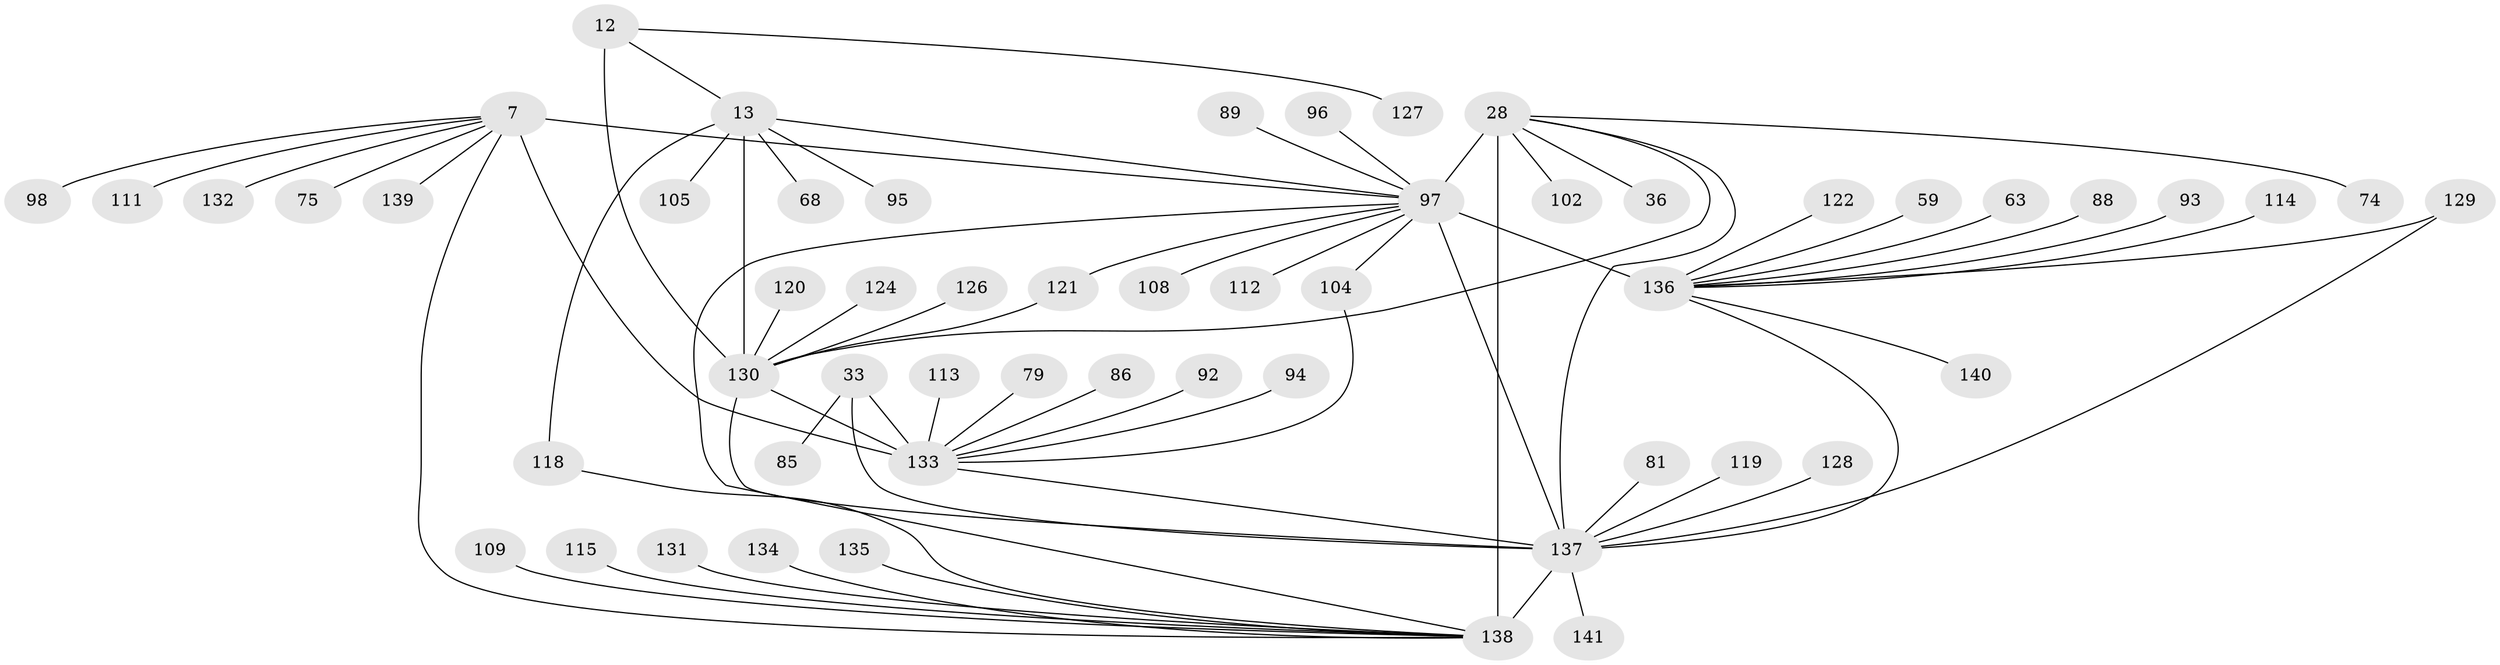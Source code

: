 // original degree distribution, {8: 0.05673758865248227, 10: 0.02127659574468085, 9: 0.05673758865248227, 11: 0.014184397163120567, 12: 0.02127659574468085, 7: 0.03546099290780142, 6: 0.0070921985815602835, 13: 0.028368794326241134, 15: 0.0070921985815602835, 1: 0.5815602836879432, 2: 0.1347517730496454, 3: 0.028368794326241134, 4: 0.0070921985815602835}
// Generated by graph-tools (version 1.1) at 2025/58/03/04/25 21:58:47]
// undirected, 56 vertices, 70 edges
graph export_dot {
graph [start="1"]
  node [color=gray90,style=filled];
  7 [super="+3+4"];
  12 [super="+9"];
  13 [super="+11"];
  28 [super="+27+23"];
  33 [super="+32"];
  36;
  59;
  63;
  68;
  74;
  75;
  79 [super="+47"];
  81;
  85;
  86;
  88;
  89;
  92;
  93;
  94;
  95;
  96;
  97 [super="+61+20+40+65+57+60+70+76+82"];
  98;
  102 [super="+45"];
  104 [super="+50+77"];
  105;
  108;
  109;
  111 [super="+41"];
  112;
  113;
  114;
  115;
  118 [super="+107"];
  119;
  120;
  121;
  122;
  124 [super="+49"];
  126;
  127 [super="+72"];
  128;
  129 [super="+110+83"];
  130 [super="+14+44+67+99+103+117+123"];
  131;
  132;
  133 [super="+66+78"];
  134;
  135;
  136 [super="+37"];
  137 [super="+71+87+90+106+116+125+31+46+80"];
  138 [super="+24+26+43+54+91+101"];
  139;
  140;
  141;
  7 -- 75;
  7 -- 98;
  7 -- 138;
  7 -- 97 [weight=2];
  7 -- 132;
  7 -- 139;
  7 -- 111;
  7 -- 133 [weight=12];
  12 -- 13 [weight=4];
  12 -- 127;
  12 -- 130 [weight=6];
  13 -- 68;
  13 -- 105;
  13 -- 95;
  13 -- 118;
  13 -- 97 [weight=2];
  13 -- 130 [weight=6];
  28 -- 102;
  28 -- 138 [weight=12];
  28 -- 137;
  28 -- 130 [weight=2];
  28 -- 36;
  28 -- 74;
  28 -- 97;
  33 -- 133;
  33 -- 85;
  33 -- 137 [weight=10];
  59 -- 136;
  63 -- 136;
  79 -- 133;
  81 -- 137;
  86 -- 133;
  88 -- 136;
  89 -- 97;
  92 -- 133;
  93 -- 136;
  94 -- 133;
  96 -- 97;
  97 -- 138 [weight=2];
  97 -- 104;
  97 -- 108;
  97 -- 112;
  97 -- 121;
  97 -- 137;
  97 -- 136 [weight=12];
  104 -- 133;
  109 -- 138;
  113 -- 133;
  114 -- 136;
  115 -- 138;
  118 -- 138;
  119 -- 137;
  120 -- 130;
  121 -- 130;
  122 -- 136;
  124 -- 130;
  126 -- 130;
  128 -- 137;
  129 -- 137 [weight=2];
  129 -- 136;
  130 -- 137;
  130 -- 133;
  131 -- 138;
  133 -- 137;
  134 -- 138;
  135 -- 138;
  136 -- 137;
  136 -- 140;
  137 -- 141;
  137 -- 138;
}
